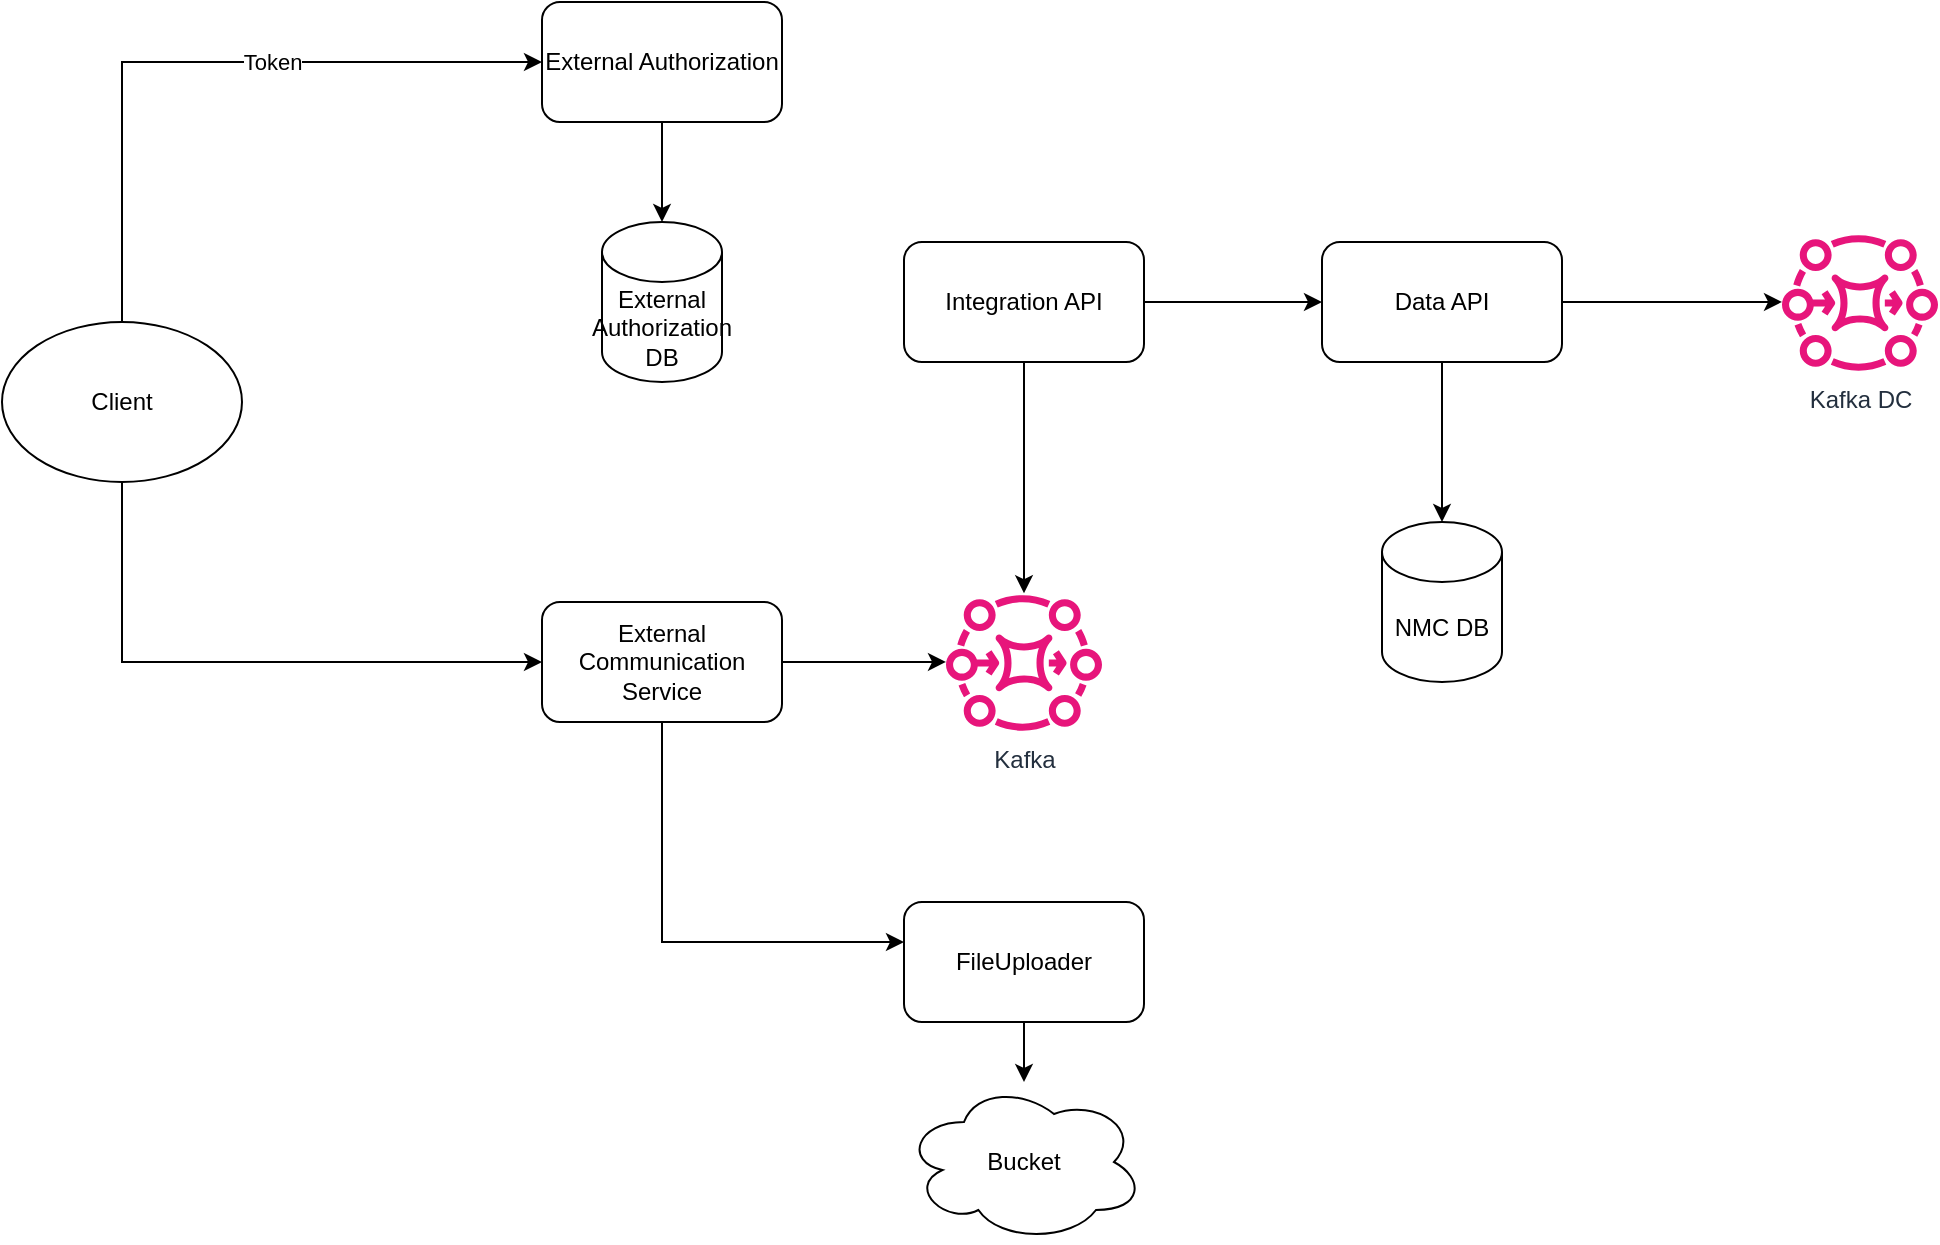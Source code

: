 <mxfile version="24.8.3" pages="3">
  <diagram name="File Uploader" id="ymEAqE3_uLRL42T4I7OA">
    <mxGraphModel dx="2429" dy="807" grid="1" gridSize="10" guides="1" tooltips="1" connect="1" arrows="1" fold="1" page="1" pageScale="1" pageWidth="827" pageHeight="1169" math="0" shadow="0">
      <root>
        <mxCell id="0" />
        <mxCell id="1" parent="0" />
        <mxCell id="RkWcTta_Ci1UQXXAwRqd-3" value="" style="edgeStyle=orthogonalEdgeStyle;rounded=0;orthogonalLoop=1;jettySize=auto;html=1;" edge="1" parent="1" source="RkWcTta_Ci1UQXXAwRqd-1" target="RkWcTta_Ci1UQXXAwRqd-2">
          <mxGeometry relative="1" as="geometry" />
        </mxCell>
        <mxCell id="RkWcTta_Ci1UQXXAwRqd-36" value="" style="edgeStyle=orthogonalEdgeStyle;rounded=0;orthogonalLoop=1;jettySize=auto;html=1;" edge="1" parent="1" source="RkWcTta_Ci1UQXXAwRqd-1" target="RkWcTta_Ci1UQXXAwRqd-35">
          <mxGeometry relative="1" as="geometry" />
        </mxCell>
        <mxCell id="RkWcTta_Ci1UQXXAwRqd-1" value="Data API" style="rounded=1;whiteSpace=wrap;html=1;" vertex="1" parent="1">
          <mxGeometry x="470" y="160" width="120" height="60" as="geometry" />
        </mxCell>
        <mxCell id="RkWcTta_Ci1UQXXAwRqd-2" value="NMC DB" style="shape=cylinder3;whiteSpace=wrap;html=1;boundedLbl=1;backgroundOutline=1;size=15;" vertex="1" parent="1">
          <mxGeometry x="500" y="300" width="60" height="80" as="geometry" />
        </mxCell>
        <mxCell id="RkWcTta_Ci1UQXXAwRqd-17" value="Kafka" style="sketch=0;outlineConnect=0;fontColor=#232F3E;gradientColor=none;fillColor=#E7157B;strokeColor=none;dashed=0;verticalLabelPosition=bottom;verticalAlign=top;align=center;html=1;fontSize=12;fontStyle=0;aspect=fixed;pointerEvents=1;shape=mxgraph.aws4.mq_broker;" vertex="1" parent="1">
          <mxGeometry x="282" y="335.5" width="78" height="69" as="geometry" />
        </mxCell>
        <mxCell id="RkWcTta_Ci1UQXXAwRqd-25" style="edgeStyle=orthogonalEdgeStyle;rounded=0;orthogonalLoop=1;jettySize=auto;html=1;" edge="1" parent="1" source="RkWcTta_Ci1UQXXAwRqd-18" target="RkWcTta_Ci1UQXXAwRqd-17">
          <mxGeometry relative="1" as="geometry" />
        </mxCell>
        <mxCell id="RkWcTta_Ci1UQXXAwRqd-26" style="edgeStyle=orthogonalEdgeStyle;rounded=0;orthogonalLoop=1;jettySize=auto;html=1;" edge="1" parent="1" source="RkWcTta_Ci1UQXXAwRqd-18" target="RkWcTta_Ci1UQXXAwRqd-1">
          <mxGeometry relative="1" as="geometry" />
        </mxCell>
        <mxCell id="RkWcTta_Ci1UQXXAwRqd-18" value="Integration API" style="rounded=1;whiteSpace=wrap;html=1;" vertex="1" parent="1">
          <mxGeometry x="261" y="160" width="120" height="60" as="geometry" />
        </mxCell>
        <mxCell id="RkWcTta_Ci1UQXXAwRqd-23" value="" style="edgeStyle=orthogonalEdgeStyle;rounded=0;orthogonalLoop=1;jettySize=auto;html=1;" edge="1" parent="1" source="RkWcTta_Ci1UQXXAwRqd-19" target="RkWcTta_Ci1UQXXAwRqd-22">
          <mxGeometry relative="1" as="geometry" />
        </mxCell>
        <mxCell id="RkWcTta_Ci1UQXXAwRqd-19" value="External Authorization" style="rounded=1;whiteSpace=wrap;html=1;" vertex="1" parent="1">
          <mxGeometry x="80" y="40" width="120" height="60" as="geometry" />
        </mxCell>
        <mxCell id="RkWcTta_Ci1UQXXAwRqd-24" style="edgeStyle=orthogonalEdgeStyle;rounded=0;orthogonalLoop=1;jettySize=auto;html=1;" edge="1" parent="1" source="RkWcTta_Ci1UQXXAwRqd-21" target="RkWcTta_Ci1UQXXAwRqd-17">
          <mxGeometry relative="1" as="geometry" />
        </mxCell>
        <mxCell id="RkWcTta_Ci1UQXXAwRqd-33" style="edgeStyle=orthogonalEdgeStyle;rounded=0;orthogonalLoop=1;jettySize=auto;html=1;" edge="1" parent="1" source="RkWcTta_Ci1UQXXAwRqd-21" target="RkWcTta_Ci1UQXXAwRqd-31">
          <mxGeometry relative="1" as="geometry">
            <Array as="points">
              <mxPoint x="140" y="510" />
            </Array>
          </mxGeometry>
        </mxCell>
        <mxCell id="RkWcTta_Ci1UQXXAwRqd-21" value="External Communication Service" style="rounded=1;whiteSpace=wrap;html=1;" vertex="1" parent="1">
          <mxGeometry x="80" y="340" width="120" height="60" as="geometry" />
        </mxCell>
        <mxCell id="RkWcTta_Ci1UQXXAwRqd-22" value="&lt;div&gt;External&lt;/div&gt;Authorization DB" style="shape=cylinder3;whiteSpace=wrap;html=1;boundedLbl=1;backgroundOutline=1;size=15;" vertex="1" parent="1">
          <mxGeometry x="110" y="150" width="60" height="80" as="geometry" />
        </mxCell>
        <mxCell id="RkWcTta_Ci1UQXXAwRqd-28" style="edgeStyle=orthogonalEdgeStyle;rounded=0;orthogonalLoop=1;jettySize=auto;html=1;" edge="1" parent="1" source="RkWcTta_Ci1UQXXAwRqd-27" target="RkWcTta_Ci1UQXXAwRqd-19">
          <mxGeometry relative="1" as="geometry">
            <Array as="points">
              <mxPoint x="-130" y="70" />
            </Array>
          </mxGeometry>
        </mxCell>
        <mxCell id="RkWcTta_Ci1UQXXAwRqd-30" value="Token" style="edgeLabel;html=1;align=center;verticalAlign=middle;resizable=0;points=[];" vertex="1" connectable="0" parent="RkWcTta_Ci1UQXXAwRqd-28">
          <mxGeometry x="0.206" relative="1" as="geometry">
            <mxPoint as="offset" />
          </mxGeometry>
        </mxCell>
        <mxCell id="RkWcTta_Ci1UQXXAwRqd-29" style="edgeStyle=orthogonalEdgeStyle;rounded=0;orthogonalLoop=1;jettySize=auto;html=1;" edge="1" parent="1" source="RkWcTta_Ci1UQXXAwRqd-27" target="RkWcTta_Ci1UQXXAwRqd-21">
          <mxGeometry relative="1" as="geometry">
            <Array as="points">
              <mxPoint x="-130" y="370" />
            </Array>
          </mxGeometry>
        </mxCell>
        <mxCell id="RkWcTta_Ci1UQXXAwRqd-27" value="Client" style="ellipse;whiteSpace=wrap;html=1;" vertex="1" parent="1">
          <mxGeometry x="-190" y="200" width="120" height="80" as="geometry" />
        </mxCell>
        <mxCell id="RkWcTta_Ci1UQXXAwRqd-34" value="" style="edgeStyle=orthogonalEdgeStyle;rounded=0;orthogonalLoop=1;jettySize=auto;html=1;" edge="1" parent="1" source="RkWcTta_Ci1UQXXAwRqd-31" target="RkWcTta_Ci1UQXXAwRqd-32">
          <mxGeometry relative="1" as="geometry" />
        </mxCell>
        <mxCell id="RkWcTta_Ci1UQXXAwRqd-31" value="FileUploader" style="rounded=1;whiteSpace=wrap;html=1;" vertex="1" parent="1">
          <mxGeometry x="261" y="490" width="120" height="60" as="geometry" />
        </mxCell>
        <mxCell id="RkWcTta_Ci1UQXXAwRqd-32" value="Bucket" style="ellipse;shape=cloud;whiteSpace=wrap;html=1;" vertex="1" parent="1">
          <mxGeometry x="261" y="580" width="120" height="80" as="geometry" />
        </mxCell>
        <mxCell id="RkWcTta_Ci1UQXXAwRqd-35" value="Kafka DC" style="sketch=0;outlineConnect=0;fontColor=#232F3E;gradientColor=none;fillColor=#E7157B;strokeColor=none;dashed=0;verticalLabelPosition=bottom;verticalAlign=top;align=center;html=1;fontSize=12;fontStyle=0;aspect=fixed;pointerEvents=1;shape=mxgraph.aws4.mq_broker;" vertex="1" parent="1">
          <mxGeometry x="700" y="155.5" width="78" height="69" as="geometry" />
        </mxCell>
      </root>
    </mxGraphModel>
  </diagram>
  <diagram name="Attachment" id="6Mwj8GZHnmWRv_DUWO8a">
    <mxGraphModel dx="2429" dy="807" grid="1" gridSize="10" guides="1" tooltips="1" connect="1" arrows="1" fold="1" page="1" pageScale="1" pageWidth="827" pageHeight="1169" math="0" shadow="0">
      <root>
        <mxCell id="XGSOOz6GtM8z8IQ6b6iL-0" />
        <mxCell id="XGSOOz6GtM8z8IQ6b6iL-1" parent="XGSOOz6GtM8z8IQ6b6iL-0" />
        <mxCell id="XGSOOz6GtM8z8IQ6b6iL-2" value="" style="edgeStyle=orthogonalEdgeStyle;rounded=0;orthogonalLoop=1;jettySize=auto;html=1;" edge="1" parent="XGSOOz6GtM8z8IQ6b6iL-1" source="XGSOOz6GtM8z8IQ6b6iL-4" target="XGSOOz6GtM8z8IQ6b6iL-5">
          <mxGeometry relative="1" as="geometry" />
        </mxCell>
        <mxCell id="XGSOOz6GtM8z8IQ6b6iL-3" value="" style="edgeStyle=orthogonalEdgeStyle;rounded=0;orthogonalLoop=1;jettySize=auto;html=1;" edge="1" parent="XGSOOz6GtM8z8IQ6b6iL-1" source="XGSOOz6GtM8z8IQ6b6iL-4" target="XGSOOz6GtM8z8IQ6b6iL-23">
          <mxGeometry relative="1" as="geometry" />
        </mxCell>
        <mxCell id="XGSOOz6GtM8z8IQ6b6iL-4" value="Data API" style="rounded=1;whiteSpace=wrap;html=1;" vertex="1" parent="XGSOOz6GtM8z8IQ6b6iL-1">
          <mxGeometry x="470" y="160" width="120" height="60" as="geometry" />
        </mxCell>
        <mxCell id="XGSOOz6GtM8z8IQ6b6iL-5" value="NMC DB" style="shape=cylinder3;whiteSpace=wrap;html=1;boundedLbl=1;backgroundOutline=1;size=15;" vertex="1" parent="XGSOOz6GtM8z8IQ6b6iL-1">
          <mxGeometry x="500" y="300" width="60" height="80" as="geometry" />
        </mxCell>
        <mxCell id="XGSOOz6GtM8z8IQ6b6iL-6" value="Kafka" style="sketch=0;outlineConnect=0;fontColor=#232F3E;gradientColor=none;fillColor=#E7157B;strokeColor=none;dashed=0;verticalLabelPosition=bottom;verticalAlign=top;align=center;html=1;fontSize=12;fontStyle=0;aspect=fixed;pointerEvents=1;shape=mxgraph.aws4.mq_broker;" vertex="1" parent="XGSOOz6GtM8z8IQ6b6iL-1">
          <mxGeometry x="303" y="335.5" width="78" height="69" as="geometry" />
        </mxCell>
        <mxCell id="XGSOOz6GtM8z8IQ6b6iL-7" style="edgeStyle=orthogonalEdgeStyle;rounded=0;orthogonalLoop=1;jettySize=auto;html=1;" edge="1" parent="XGSOOz6GtM8z8IQ6b6iL-1" source="XGSOOz6GtM8z8IQ6b6iL-9" target="XGSOOz6GtM8z8IQ6b6iL-6">
          <mxGeometry relative="1" as="geometry" />
        </mxCell>
        <mxCell id="XGSOOz6GtM8z8IQ6b6iL-8" style="edgeStyle=orthogonalEdgeStyle;rounded=0;orthogonalLoop=1;jettySize=auto;html=1;" edge="1" parent="XGSOOz6GtM8z8IQ6b6iL-1" source="XGSOOz6GtM8z8IQ6b6iL-9" target="XGSOOz6GtM8z8IQ6b6iL-4">
          <mxGeometry relative="1" as="geometry" />
        </mxCell>
        <mxCell id="XGSOOz6GtM8z8IQ6b6iL-9" value="Integration API" style="rounded=1;whiteSpace=wrap;html=1;" vertex="1" parent="XGSOOz6GtM8z8IQ6b6iL-1">
          <mxGeometry x="282" y="160" width="120" height="60" as="geometry" />
        </mxCell>
        <mxCell id="XGSOOz6GtM8z8IQ6b6iL-10" value="" style="edgeStyle=orthogonalEdgeStyle;rounded=0;orthogonalLoop=1;jettySize=auto;html=1;" edge="1" parent="XGSOOz6GtM8z8IQ6b6iL-1" source="XGSOOz6GtM8z8IQ6b6iL-11" target="XGSOOz6GtM8z8IQ6b6iL-15">
          <mxGeometry relative="1" as="geometry" />
        </mxCell>
        <mxCell id="XGSOOz6GtM8z8IQ6b6iL-11" value="External Authorization" style="rounded=1;whiteSpace=wrap;html=1;" vertex="1" parent="XGSOOz6GtM8z8IQ6b6iL-1">
          <mxGeometry x="80" y="40" width="120" height="60" as="geometry" />
        </mxCell>
        <mxCell id="XGSOOz6GtM8z8IQ6b6iL-12" style="edgeStyle=orthogonalEdgeStyle;rounded=0;orthogonalLoop=1;jettySize=auto;html=1;" edge="1" parent="XGSOOz6GtM8z8IQ6b6iL-1" source="XGSOOz6GtM8z8IQ6b6iL-14" target="XGSOOz6GtM8z8IQ6b6iL-6">
          <mxGeometry relative="1" as="geometry" />
        </mxCell>
        <mxCell id="XGSOOz6GtM8z8IQ6b6iL-13" style="edgeStyle=orthogonalEdgeStyle;rounded=0;orthogonalLoop=1;jettySize=auto;html=1;" edge="1" parent="XGSOOz6GtM8z8IQ6b6iL-1" source="XGSOOz6GtM8z8IQ6b6iL-14" target="l9ujikPQvJMTBFyuDTC3-0">
          <mxGeometry relative="1" as="geometry">
            <Array as="points">
              <mxPoint x="140" y="490" />
            </Array>
          </mxGeometry>
        </mxCell>
        <mxCell id="l9ujikPQvJMTBFyuDTC3-4" value="envia o anexo?" style="edgeLabel;html=1;align=center;verticalAlign=middle;resizable=0;points=[];" vertex="1" connectable="0" parent="XGSOOz6GtM8z8IQ6b6iL-13">
          <mxGeometry x="-0.172" y="-4" relative="1" as="geometry">
            <mxPoint as="offset" />
          </mxGeometry>
        </mxCell>
        <mxCell id="l9ujikPQvJMTBFyuDTC3-2" style="edgeStyle=orthogonalEdgeStyle;rounded=0;orthogonalLoop=1;jettySize=auto;html=1;" edge="1" parent="XGSOOz6GtM8z8IQ6b6iL-1" source="XGSOOz6GtM8z8IQ6b6iL-14" target="XGSOOz6GtM8z8IQ6b6iL-9">
          <mxGeometry relative="1" as="geometry">
            <mxPoint x="240" y="200" as="targetPoint" />
            <Array as="points">
              <mxPoint x="140" y="290" />
              <mxPoint x="230" y="290" />
              <mxPoint x="230" y="190" />
            </Array>
          </mxGeometry>
        </mxCell>
        <mxCell id="l9ujikPQvJMTBFyuDTC3-3" value="Validar os dados obrigatorios?" style="edgeLabel;html=1;align=center;verticalAlign=middle;resizable=0;points=[];" vertex="1" connectable="0" parent="l9ujikPQvJMTBFyuDTC3-2">
          <mxGeometry x="-0.242" y="1" relative="1" as="geometry">
            <mxPoint as="offset" />
          </mxGeometry>
        </mxCell>
        <mxCell id="XGSOOz6GtM8z8IQ6b6iL-14" value="External Communication Service" style="rounded=1;whiteSpace=wrap;html=1;" vertex="1" parent="XGSOOz6GtM8z8IQ6b6iL-1">
          <mxGeometry x="80" y="340" width="120" height="60" as="geometry" />
        </mxCell>
        <mxCell id="XGSOOz6GtM8z8IQ6b6iL-15" value="&lt;div&gt;External&lt;/div&gt;Authorization DB" style="shape=cylinder3;whiteSpace=wrap;html=1;boundedLbl=1;backgroundOutline=1;size=15;" vertex="1" parent="XGSOOz6GtM8z8IQ6b6iL-1">
          <mxGeometry x="110" y="150" width="60" height="80" as="geometry" />
        </mxCell>
        <mxCell id="XGSOOz6GtM8z8IQ6b6iL-16" style="edgeStyle=orthogonalEdgeStyle;rounded=0;orthogonalLoop=1;jettySize=auto;html=1;" edge="1" parent="XGSOOz6GtM8z8IQ6b6iL-1" source="XGSOOz6GtM8z8IQ6b6iL-19" target="XGSOOz6GtM8z8IQ6b6iL-11">
          <mxGeometry relative="1" as="geometry">
            <Array as="points">
              <mxPoint x="-130" y="70" />
            </Array>
          </mxGeometry>
        </mxCell>
        <mxCell id="XGSOOz6GtM8z8IQ6b6iL-17" value="Token" style="edgeLabel;html=1;align=center;verticalAlign=middle;resizable=0;points=[];" vertex="1" connectable="0" parent="XGSOOz6GtM8z8IQ6b6iL-16">
          <mxGeometry x="0.206" relative="1" as="geometry">
            <mxPoint as="offset" />
          </mxGeometry>
        </mxCell>
        <mxCell id="XGSOOz6GtM8z8IQ6b6iL-18" style="edgeStyle=orthogonalEdgeStyle;rounded=0;orthogonalLoop=1;jettySize=auto;html=1;" edge="1" parent="XGSOOz6GtM8z8IQ6b6iL-1" source="XGSOOz6GtM8z8IQ6b6iL-19" target="XGSOOz6GtM8z8IQ6b6iL-14">
          <mxGeometry relative="1" as="geometry">
            <Array as="points">
              <mxPoint x="-130" y="370" />
            </Array>
          </mxGeometry>
        </mxCell>
        <mxCell id="XGSOOz6GtM8z8IQ6b6iL-19" value="Client" style="ellipse;whiteSpace=wrap;html=1;" vertex="1" parent="XGSOOz6GtM8z8IQ6b6iL-1">
          <mxGeometry x="-190" y="200" width="120" height="80" as="geometry" />
        </mxCell>
        <mxCell id="XGSOOz6GtM8z8IQ6b6iL-20" value="" style="edgeStyle=orthogonalEdgeStyle;rounded=0;orthogonalLoop=1;jettySize=auto;html=1;" edge="1" parent="XGSOOz6GtM8z8IQ6b6iL-1" source="XGSOOz6GtM8z8IQ6b6iL-21" target="XGSOOz6GtM8z8IQ6b6iL-22">
          <mxGeometry relative="1" as="geometry" />
        </mxCell>
        <mxCell id="XGSOOz6GtM8z8IQ6b6iL-21" value="FileUploader" style="rounded=1;whiteSpace=wrap;html=1;" vertex="1" parent="XGSOOz6GtM8z8IQ6b6iL-1">
          <mxGeometry x="282" y="560" width="120" height="60" as="geometry" />
        </mxCell>
        <mxCell id="XGSOOz6GtM8z8IQ6b6iL-22" value="Bucket" style="ellipse;shape=cloud;whiteSpace=wrap;html=1;" vertex="1" parent="XGSOOz6GtM8z8IQ6b6iL-1">
          <mxGeometry x="283" y="650" width="120" height="80" as="geometry" />
        </mxCell>
        <mxCell id="XGSOOz6GtM8z8IQ6b6iL-23" value="Kafka DC" style="sketch=0;outlineConnect=0;fontColor=#232F3E;gradientColor=none;fillColor=#E7157B;strokeColor=none;dashed=0;verticalLabelPosition=bottom;verticalAlign=top;align=center;html=1;fontSize=12;fontStyle=0;aspect=fixed;pointerEvents=1;shape=mxgraph.aws4.mq_broker;" vertex="1" parent="XGSOOz6GtM8z8IQ6b6iL-1">
          <mxGeometry x="700" y="155.5" width="78" height="69" as="geometry" />
        </mxCell>
        <mxCell id="l9ujikPQvJMTBFyuDTC3-1" value="" style="edgeStyle=orthogonalEdgeStyle;rounded=0;orthogonalLoop=1;jettySize=auto;html=1;" edge="1" parent="XGSOOz6GtM8z8IQ6b6iL-1" source="l9ujikPQvJMTBFyuDTC3-0" target="XGSOOz6GtM8z8IQ6b6iL-21">
          <mxGeometry relative="1" as="geometry" />
        </mxCell>
        <mxCell id="l9ujikPQvJMTBFyuDTC3-0" value="Attachment Manager" style="rounded=1;whiteSpace=wrap;html=1;" vertex="1" parent="XGSOOz6GtM8z8IQ6b6iL-1">
          <mxGeometry x="282" y="460" width="120" height="60" as="geometry" />
        </mxCell>
      </root>
    </mxGraphModel>
  </diagram>
  <diagram name="Template" id="qbYC78fr6Dl9qPiWB5jK">
    <mxGraphModel dx="2429" dy="807" grid="1" gridSize="10" guides="1" tooltips="1" connect="1" arrows="1" fold="1" page="1" pageScale="1" pageWidth="827" pageHeight="1169" math="0" shadow="0">
      <root>
        <mxCell id="HpsAoNqbEirltU0CH5FJ-0" />
        <mxCell id="HpsAoNqbEirltU0CH5FJ-1" parent="HpsAoNqbEirltU0CH5FJ-0" />
        <mxCell id="HpsAoNqbEirltU0CH5FJ-8" style="edgeStyle=orthogonalEdgeStyle;rounded=0;orthogonalLoop=1;jettySize=auto;html=1;" edge="1" parent="HpsAoNqbEirltU0CH5FJ-1" source="HpsAoNqbEirltU0CH5FJ-9" target="rA7OSXRcpBrXkKuMklEF-0">
          <mxGeometry relative="1" as="geometry">
            <mxPoint x="354" y="330" as="targetPoint" />
          </mxGeometry>
        </mxCell>
        <mxCell id="HpsAoNqbEirltU0CH5FJ-9" value="Template API" style="rounded=1;whiteSpace=wrap;html=1;" vertex="1" parent="HpsAoNqbEirltU0CH5FJ-1">
          <mxGeometry x="282" y="160" width="120" height="60" as="geometry" />
        </mxCell>
        <mxCell id="HpsAoNqbEirltU0CH5FJ-10" value="" style="edgeStyle=orthogonalEdgeStyle;rounded=0;orthogonalLoop=1;jettySize=auto;html=1;" edge="1" parent="HpsAoNqbEirltU0CH5FJ-1" source="HpsAoNqbEirltU0CH5FJ-11" target="HpsAoNqbEirltU0CH5FJ-18">
          <mxGeometry relative="1" as="geometry" />
        </mxCell>
        <mxCell id="HpsAoNqbEirltU0CH5FJ-11" value="External Authorization" style="rounded=1;whiteSpace=wrap;html=1;" vertex="1" parent="HpsAoNqbEirltU0CH5FJ-1">
          <mxGeometry x="80" y="40" width="120" height="60" as="geometry" />
        </mxCell>
        <mxCell id="HpsAoNqbEirltU0CH5FJ-15" style="edgeStyle=orthogonalEdgeStyle;rounded=0;orthogonalLoop=1;jettySize=auto;html=1;" edge="1" parent="HpsAoNqbEirltU0CH5FJ-1" source="HpsAoNqbEirltU0CH5FJ-17" target="HpsAoNqbEirltU0CH5FJ-9">
          <mxGeometry relative="1" as="geometry">
            <mxPoint x="240" y="200" as="targetPoint" />
            <Array as="points">
              <mxPoint x="140" y="290" />
              <mxPoint x="230" y="290" />
              <mxPoint x="230" y="190" />
            </Array>
          </mxGeometry>
        </mxCell>
        <mxCell id="HpsAoNqbEirltU0CH5FJ-16" value="Pesquisar template" style="edgeLabel;html=1;align=center;verticalAlign=middle;resizable=0;points=[];" vertex="1" connectable="0" parent="HpsAoNqbEirltU0CH5FJ-15">
          <mxGeometry x="-0.242" y="1" relative="1" as="geometry">
            <mxPoint as="offset" />
          </mxGeometry>
        </mxCell>
        <mxCell id="HpsAoNqbEirltU0CH5FJ-17" value="External Communication Service" style="rounded=1;whiteSpace=wrap;html=1;" vertex="1" parent="HpsAoNqbEirltU0CH5FJ-1">
          <mxGeometry x="80" y="340" width="120" height="60" as="geometry" />
        </mxCell>
        <mxCell id="HpsAoNqbEirltU0CH5FJ-18" value="&lt;div&gt;External&lt;/div&gt;Authorization DB" style="shape=cylinder3;whiteSpace=wrap;html=1;boundedLbl=1;backgroundOutline=1;size=15;" vertex="1" parent="HpsAoNqbEirltU0CH5FJ-1">
          <mxGeometry x="110" y="150" width="60" height="80" as="geometry" />
        </mxCell>
        <mxCell id="HpsAoNqbEirltU0CH5FJ-19" style="edgeStyle=orthogonalEdgeStyle;rounded=0;orthogonalLoop=1;jettySize=auto;html=1;" edge="1" parent="HpsAoNqbEirltU0CH5FJ-1" source="HpsAoNqbEirltU0CH5FJ-22" target="HpsAoNqbEirltU0CH5FJ-11">
          <mxGeometry relative="1" as="geometry">
            <Array as="points">
              <mxPoint x="-130" y="70" />
            </Array>
          </mxGeometry>
        </mxCell>
        <mxCell id="HpsAoNqbEirltU0CH5FJ-20" value="Token" style="edgeLabel;html=1;align=center;verticalAlign=middle;resizable=0;points=[];" vertex="1" connectable="0" parent="HpsAoNqbEirltU0CH5FJ-19">
          <mxGeometry x="0.206" relative="1" as="geometry">
            <mxPoint as="offset" />
          </mxGeometry>
        </mxCell>
        <mxCell id="HpsAoNqbEirltU0CH5FJ-21" style="edgeStyle=orthogonalEdgeStyle;rounded=0;orthogonalLoop=1;jettySize=auto;html=1;" edge="1" parent="HpsAoNqbEirltU0CH5FJ-1" source="HpsAoNqbEirltU0CH5FJ-22" target="HpsAoNqbEirltU0CH5FJ-17">
          <mxGeometry relative="1" as="geometry">
            <Array as="points">
              <mxPoint x="-130" y="370" />
            </Array>
          </mxGeometry>
        </mxCell>
        <mxCell id="HpsAoNqbEirltU0CH5FJ-22" value="Client" style="ellipse;whiteSpace=wrap;html=1;" vertex="1" parent="HpsAoNqbEirltU0CH5FJ-1">
          <mxGeometry x="-190" y="200" width="120" height="80" as="geometry" />
        </mxCell>
        <mxCell id="rA7OSXRcpBrXkKuMklEF-0" value="Template DB&lt;div&gt;&lt;/div&gt;" style="shape=cylinder3;whiteSpace=wrap;html=1;boundedLbl=1;backgroundOutline=1;size=15;" vertex="1" parent="HpsAoNqbEirltU0CH5FJ-1">
          <mxGeometry x="312" y="280" width="60" height="80" as="geometry" />
        </mxCell>
      </root>
    </mxGraphModel>
  </diagram>
</mxfile>
